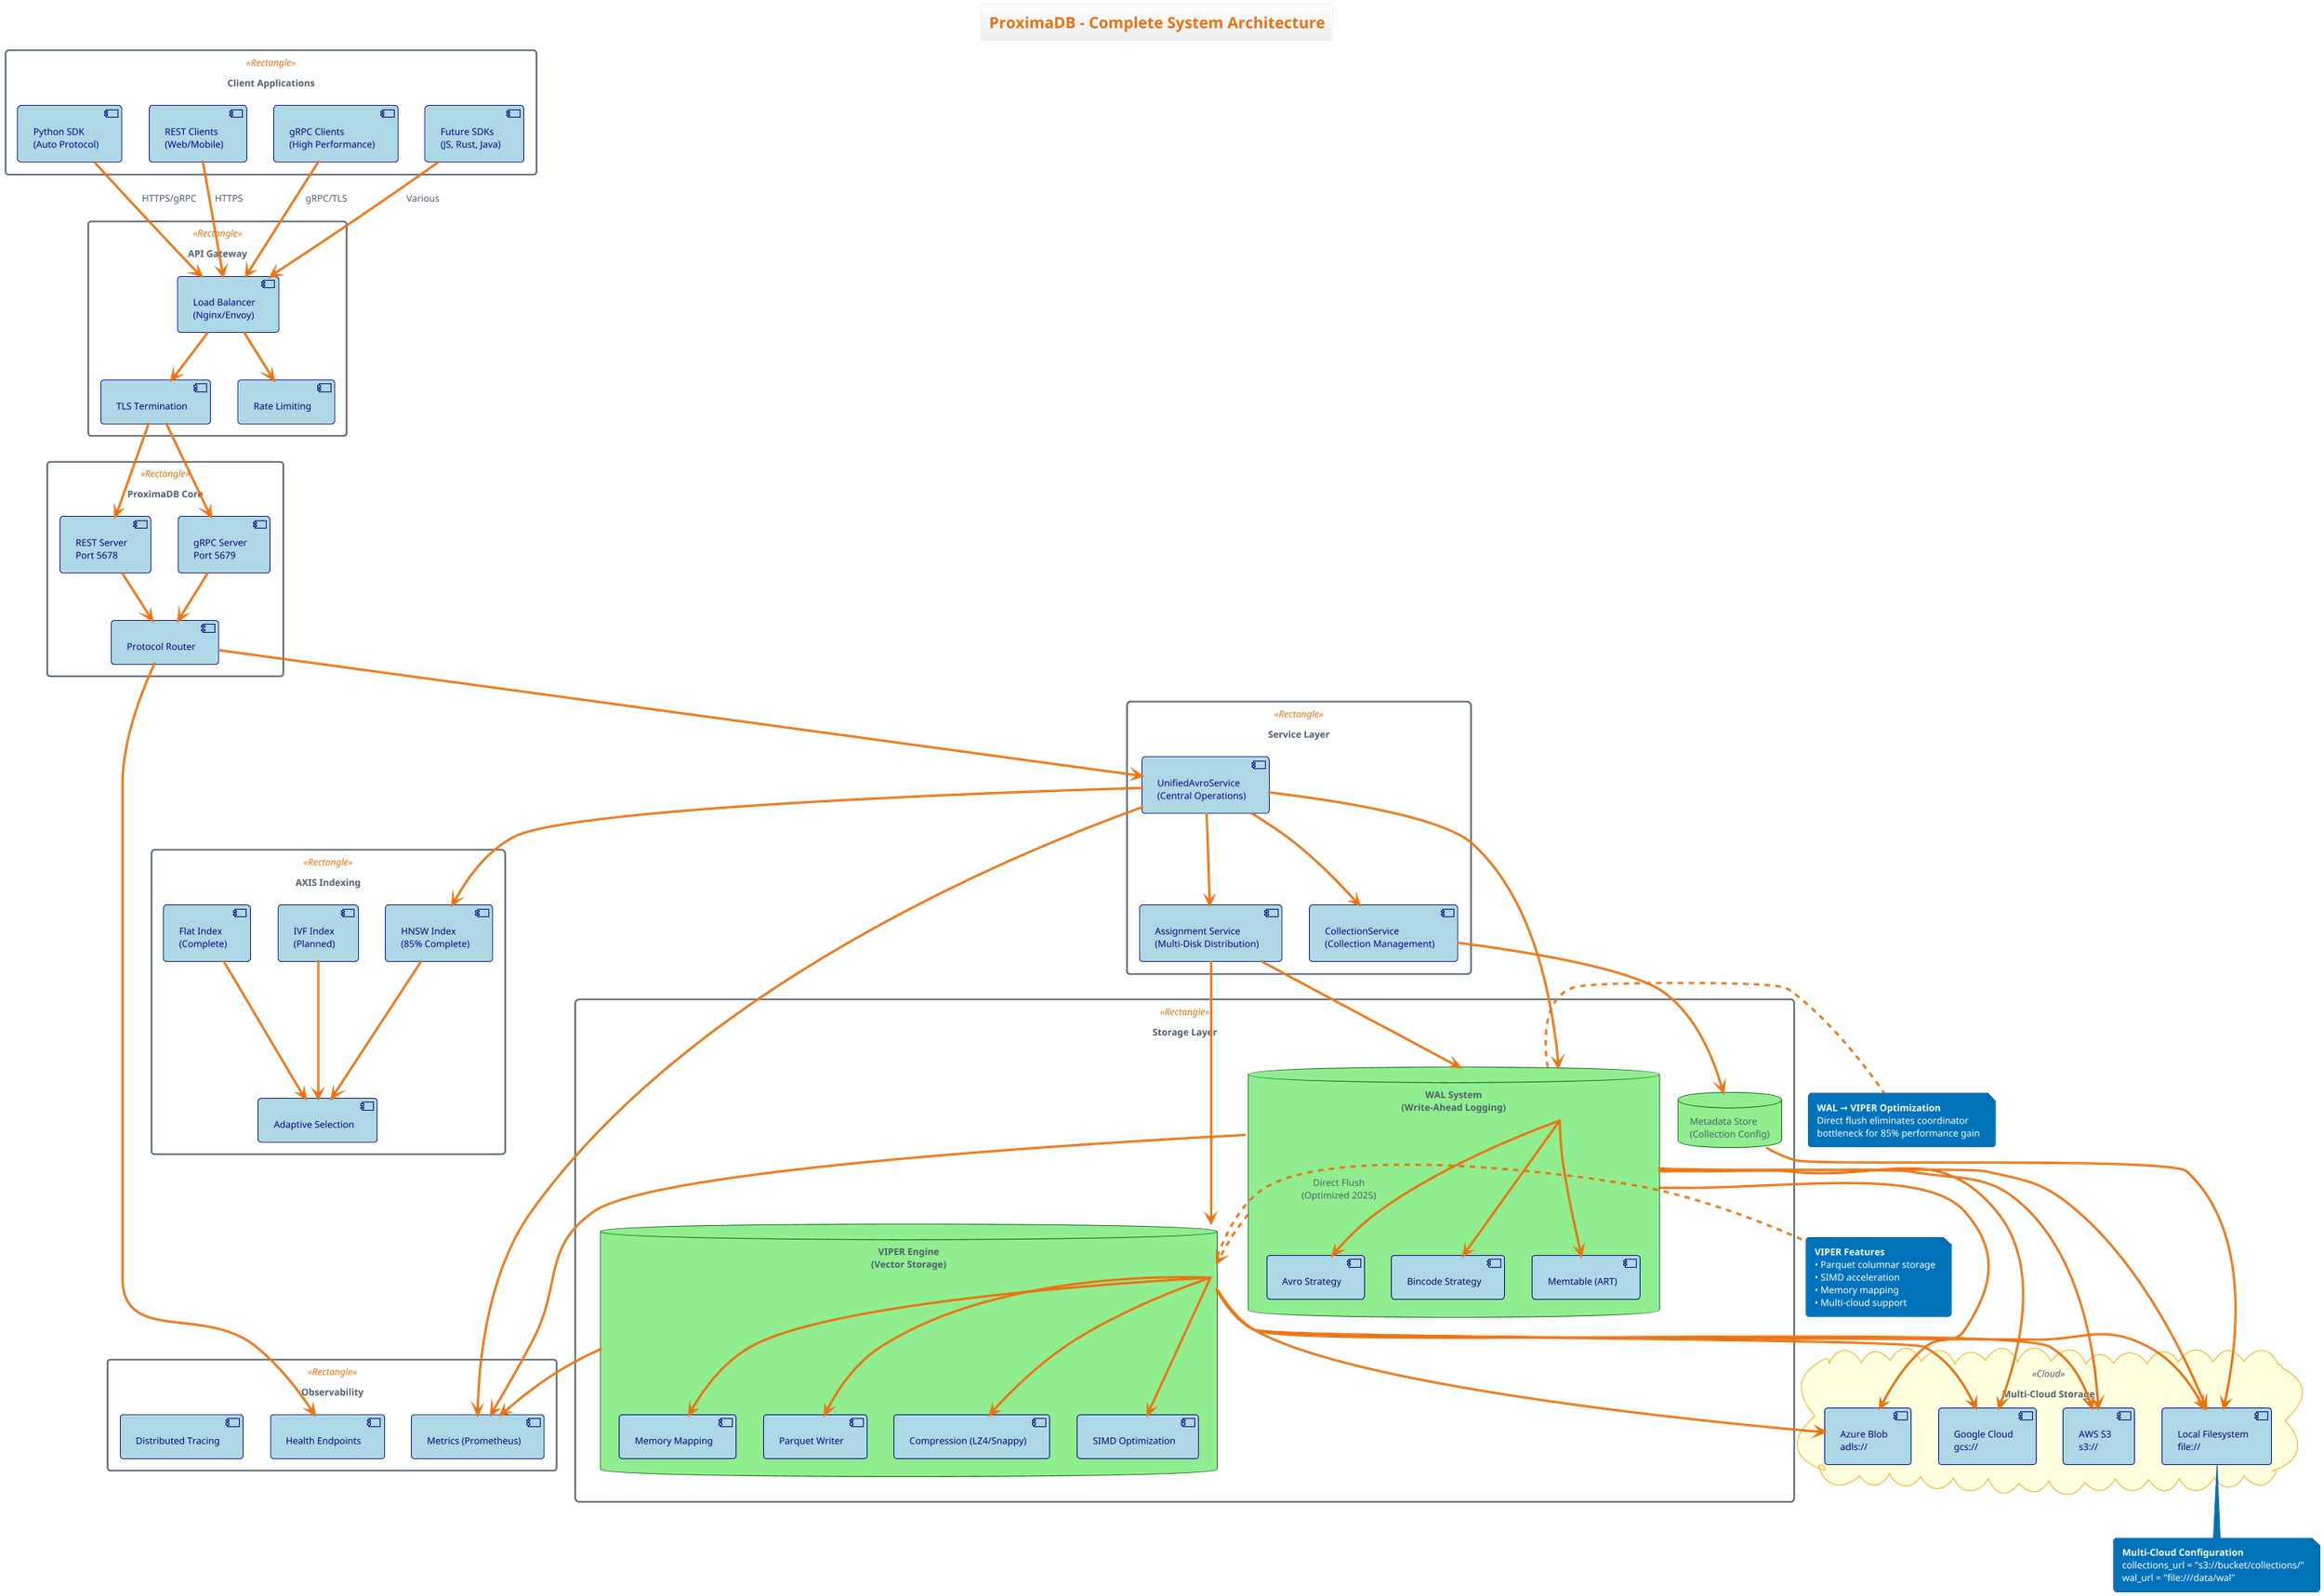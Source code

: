 @startuml ProximaDB_Complete_System_Architecture
!theme aws-orange
title ProximaDB - Complete System Architecture

skinparam packageStyle rectangle
skinparam component {
    BackgroundColor LightBlue
    BorderColor Navy
    FontColor Navy
}

skinparam database {
    BackgroundColor LightGreen
    BorderColor DarkGreen
}

skinparam cloud {
    BackgroundColor LightYellow
    BorderColor Orange
}

' Client Layer
package "Client Applications" <<Rectangle>> {
    component [Python SDK\n(Auto Protocol)] as python_sdk
    component [REST Clients\n(Web/Mobile)] as rest_clients
    component [gRPC Clients\n(High Performance)] as grpc_clients
    component [Future SDKs\n(JS, Rust, Java)] as future_sdks
}

' Load Balancer and Gateway
package "API Gateway" <<Rectangle>> {
    component [Load Balancer\n(Nginx/Envoy)] as lb
    component [TLS Termination] as tls
    component [Rate Limiting] as rate_limit
}

' ProximaDB Server
package "ProximaDB Core" <<Rectangle>> {
    component [REST Server\nPort 5678] as rest_server
    component [gRPC Server\nPort 5679] as grpc_server
    component [Protocol Router] as router
}

' Service Layer
package "Service Layer" <<Rectangle>> {
    component [UnifiedAvroService\n(Central Operations)] as unified_service
    component [CollectionService\n(Collection Management)] as collection_service
    component [Assignment Service\n(Multi-Disk Distribution)] as assignment_service
}

' Storage Layer
package "Storage Layer" <<Rectangle>> {
    database "WAL System\n(Write-Ahead Logging)" as wal {
        component [Avro Strategy] as avro_wal
        component [Bincode Strategy] as bincode_wal
        component [Memtable (ART)] as memtable
    }
    
    database "VIPER Engine\n(Vector Storage)" as viper {
        component [Parquet Writer] as parquet
        component [Compression (LZ4/Snappy)] as compression
        component [SIMD Optimization] as simd
        component [Memory Mapping] as mmap
    }
    
    database "Metadata Store\n(Collection Config)" as metadata
}

' Indexing System
package "AXIS Indexing" <<Rectangle>> {
    component [HNSW Index\n(85% Complete)] as hnsw
    component [IVF Index\n(Planned)] as ivf
    component [Flat Index\n(Complete)] as flat
    component [Adaptive Selection] as adaptive
}

' Storage Backends
cloud "Multi-Cloud Storage" <<Cloud>> {
    component [Local Filesystem\nfile://] as local_fs
    component [AWS S3\ns3://] as s3
    component [Azure Blob\nadls://] as azure
    component [Google Cloud\ngcs://] as gcs
}

' Monitoring
package "Observability" <<Rectangle>> {
    component [Health Endpoints] as health
    component [Metrics (Prometheus)] as metrics
    component [Distributed Tracing] as tracing
}

' Connections
python_sdk --> lb : HTTPS/gRPC
rest_clients --> lb : HTTPS
grpc_clients --> lb : gRPC/TLS
future_sdks --> lb : Various

lb --> tls
lb --> rate_limit
tls --> rest_server
tls --> grpc_server

rest_server --> router
grpc_server --> router
router --> unified_service

unified_service --> collection_service
unified_service --> assignment_service
unified_service --> wal

collection_service --> metadata
assignment_service --> wal
assignment_service --> viper

wal --> memtable
wal --> avro_wal
wal --> bincode_wal
wal ..> viper : "Direct Flush\n(Optimized 2025)"

viper --> parquet
viper --> compression
viper --> simd
viper --> mmap

unified_service --> hnsw
hnsw --> adaptive
ivf --> adaptive
flat --> adaptive

wal --> local_fs
wal --> s3
wal --> azure
wal --> gcs

viper --> local_fs
viper --> s3
viper --> azure
viper --> gcs

metadata --> local_fs

router --> health
unified_service --> metrics
wal --> metrics
viper --> metrics

note right of wal
  **WAL → VIPER Optimization**
  Direct flush eliminates coordinator
  bottleneck for 85% performance gain
end note

note right of viper
  **VIPER Features**
  • Parquet columnar storage
  • SIMD acceleration
  • Memory mapping
  • Multi-cloud support
end note

note bottom of local_fs
  **Multi-Cloud Configuration**
  collections_url = "s3://bucket/collections/"
  wal_url = "file:///data/wal"
end note

@enduml